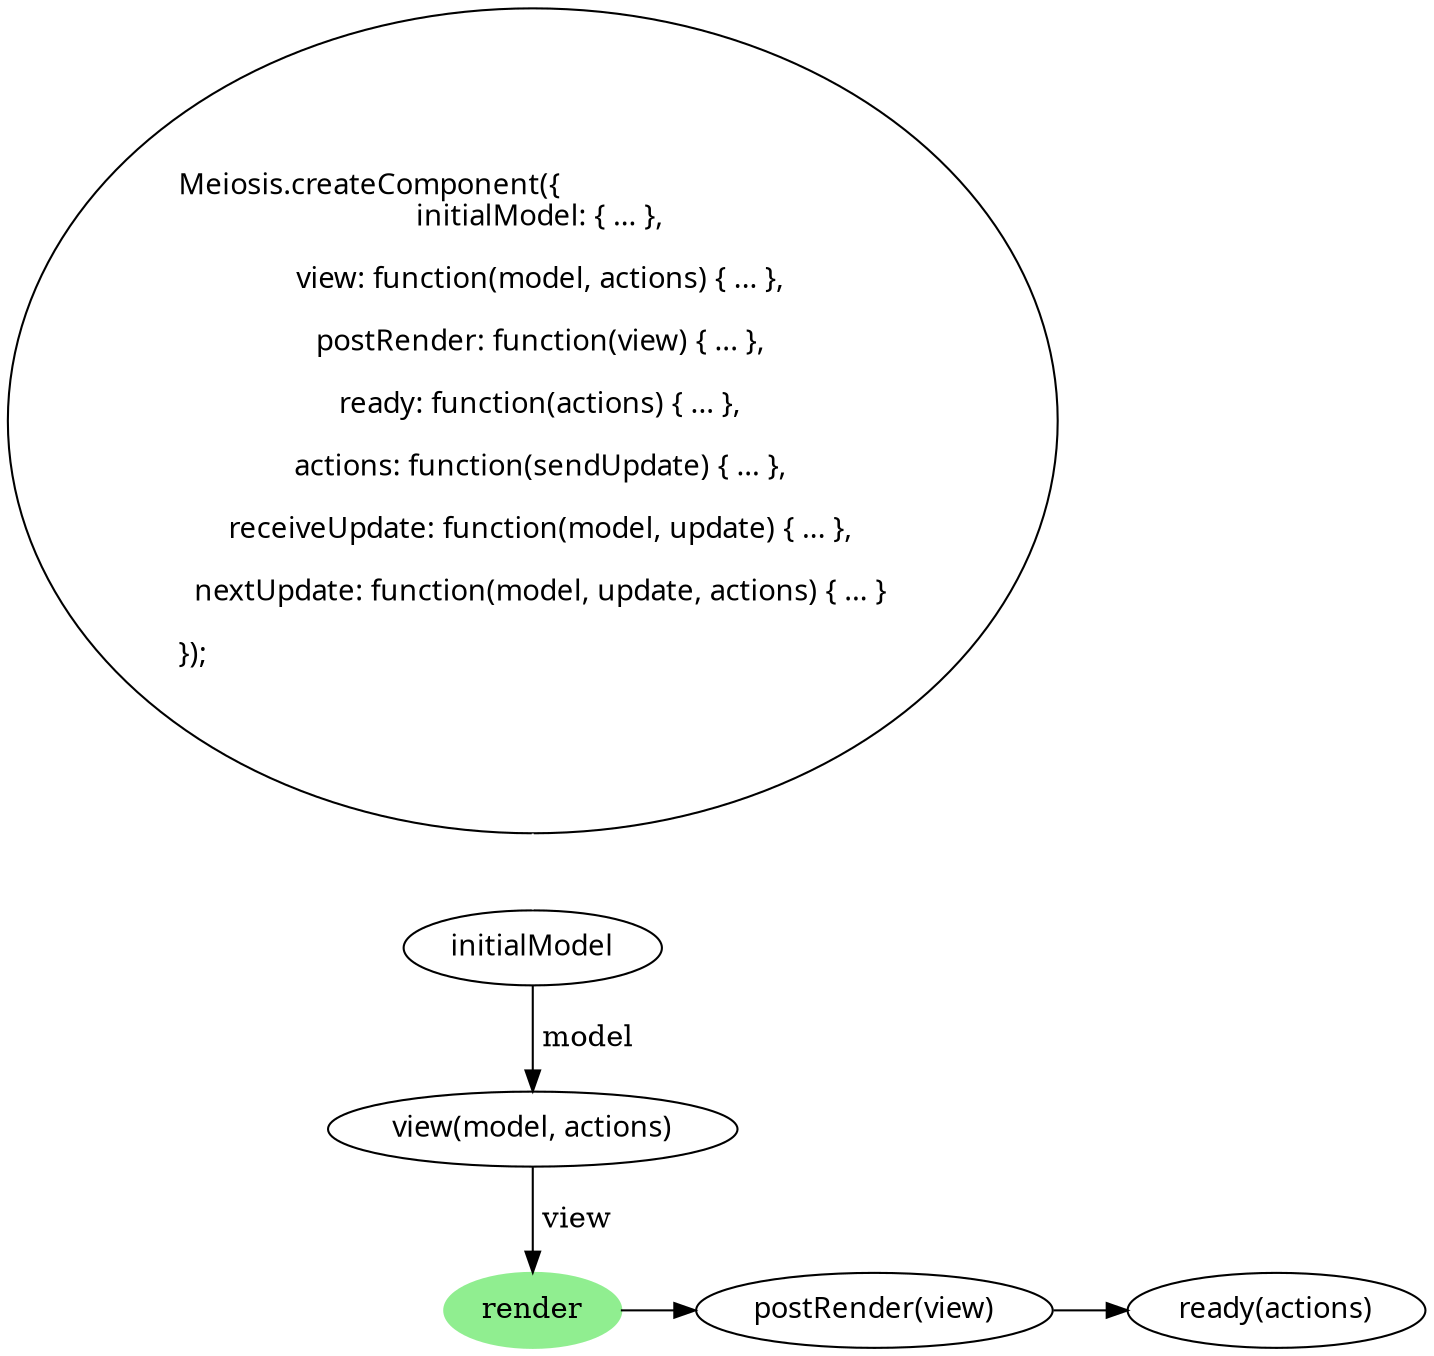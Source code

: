 digraph meiosis_init {
  createComponent [fontname=Hack, label = "\lMeiosis.createComponent(\{\l\ \ initialModel: \{ ... \},
    \l  view: function(model, actions) \{ ... \},
    \l  postRender: function(view) \{ ... \},
    \l  ready: function(actions) \{ ... \},
    \l  actions: function(sendUpdate) \{ ... \},
    \l  receiveUpdate: function(model, update) \{ ... \},
    \l  nextUpdate: function(model, update, actions) \{ ... \}
    \l\});\l\l"]

  initialModel [fontname=Hack]
  view [label = "view(model, actions)", fontname=Hack]
  render [style=filled, color=lightgreen]
  postRender [label = "postRender(view)", fontname=Hack]
  ready [label = "ready(actions)", fontname=Hack]

  {rank=same; render postRender ready}

  createComponent -> initialModel [arrowhead=none, arrowtail=empty, color=white]
  initialModel -> view [label = " model"]
  view -> render [label = " view"]
  render -> postRender
  postRender -> ready
}
